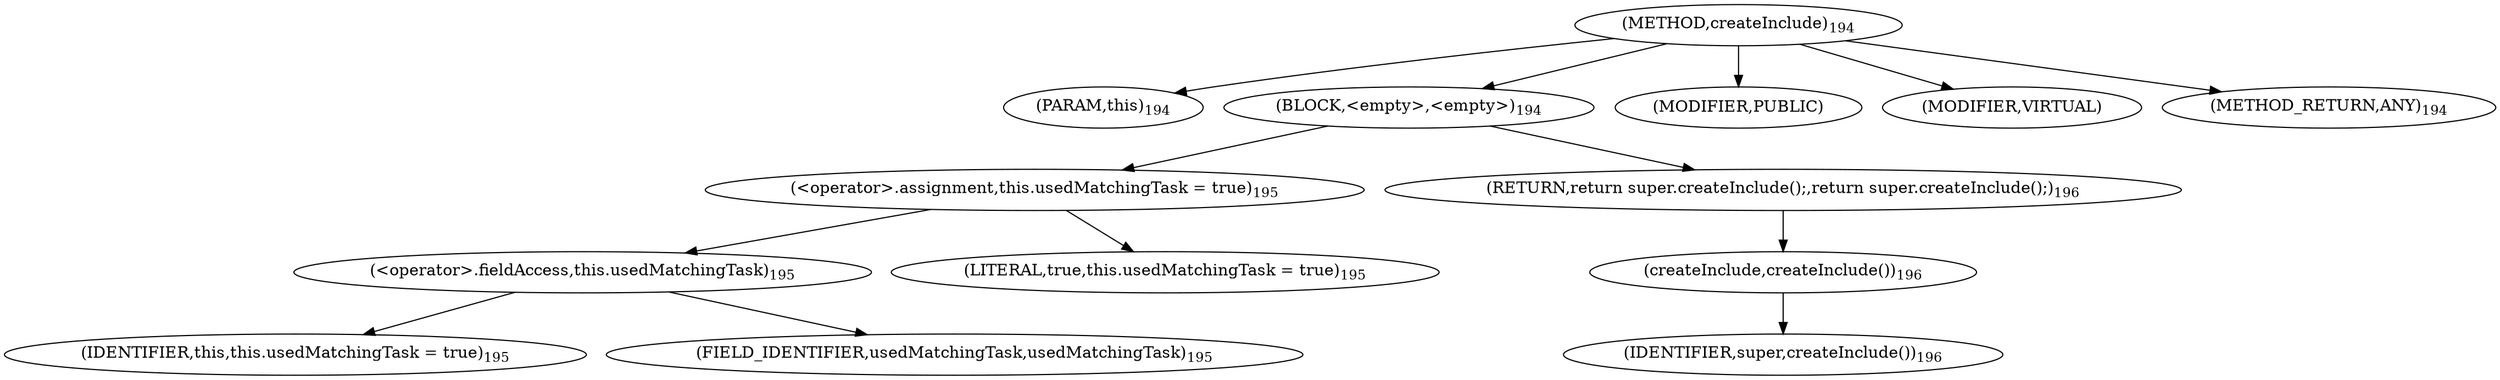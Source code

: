 digraph "createInclude" {  
"210" [label = <(METHOD,createInclude)<SUB>194</SUB>> ]
"211" [label = <(PARAM,this)<SUB>194</SUB>> ]
"212" [label = <(BLOCK,&lt;empty&gt;,&lt;empty&gt;)<SUB>194</SUB>> ]
"213" [label = <(&lt;operator&gt;.assignment,this.usedMatchingTask = true)<SUB>195</SUB>> ]
"214" [label = <(&lt;operator&gt;.fieldAccess,this.usedMatchingTask)<SUB>195</SUB>> ]
"215" [label = <(IDENTIFIER,this,this.usedMatchingTask = true)<SUB>195</SUB>> ]
"216" [label = <(FIELD_IDENTIFIER,usedMatchingTask,usedMatchingTask)<SUB>195</SUB>> ]
"217" [label = <(LITERAL,true,this.usedMatchingTask = true)<SUB>195</SUB>> ]
"218" [label = <(RETURN,return super.createInclude();,return super.createInclude();)<SUB>196</SUB>> ]
"219" [label = <(createInclude,createInclude())<SUB>196</SUB>> ]
"220" [label = <(IDENTIFIER,super,createInclude())<SUB>196</SUB>> ]
"221" [label = <(MODIFIER,PUBLIC)> ]
"222" [label = <(MODIFIER,VIRTUAL)> ]
"223" [label = <(METHOD_RETURN,ANY)<SUB>194</SUB>> ]
  "210" -> "211" 
  "210" -> "212" 
  "210" -> "221" 
  "210" -> "222" 
  "210" -> "223" 
  "212" -> "213" 
  "212" -> "218" 
  "213" -> "214" 
  "213" -> "217" 
  "214" -> "215" 
  "214" -> "216" 
  "218" -> "219" 
  "219" -> "220" 
}
